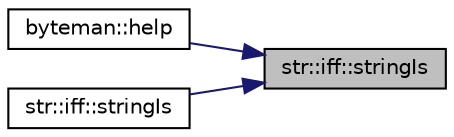 digraph "str::iff::stringIs"
{
 // INTERACTIVE_SVG=YES
 // LATEX_PDF_SIZE
  edge [fontname="Helvetica",fontsize="10",labelfontname="Helvetica",labelfontsize="10"];
  node [fontname="Helvetica",fontsize="10",shape=record];
  rankdir="RL";
  Node1 [label="str::iff::stringIs",height=0.2,width=0.4,color="black", fillcolor="grey75", style="filled", fontcolor="black",tooltip="Returns false. End of recursion for template."];
  Node1 -> Node2 [dir="back",color="midnightblue",fontsize="10",style="solid",fontname="Helvetica"];
  Node2 [label="byteman::help",height=0.2,width=0.4,color="black", fillcolor="white", style="filled",URL="$classbyteman.html#aef603360084a181b29b4f2142290d4ba",tooltip=" "];
  Node1 -> Node3 [dir="back",color="midnightblue",fontsize="10",style="solid",fontname="Helvetica"];
  Node3 [label="str::iff::stringIs",height=0.2,width=0.4,color="black", fillcolor="white", style="filled",URL="$namespacestr_1_1iff.html#a2abe0168849efcb2887d99ad574a910a",tooltip="Returns true if string checkedString matches fully any of strings nextString or restStrings."];
}
